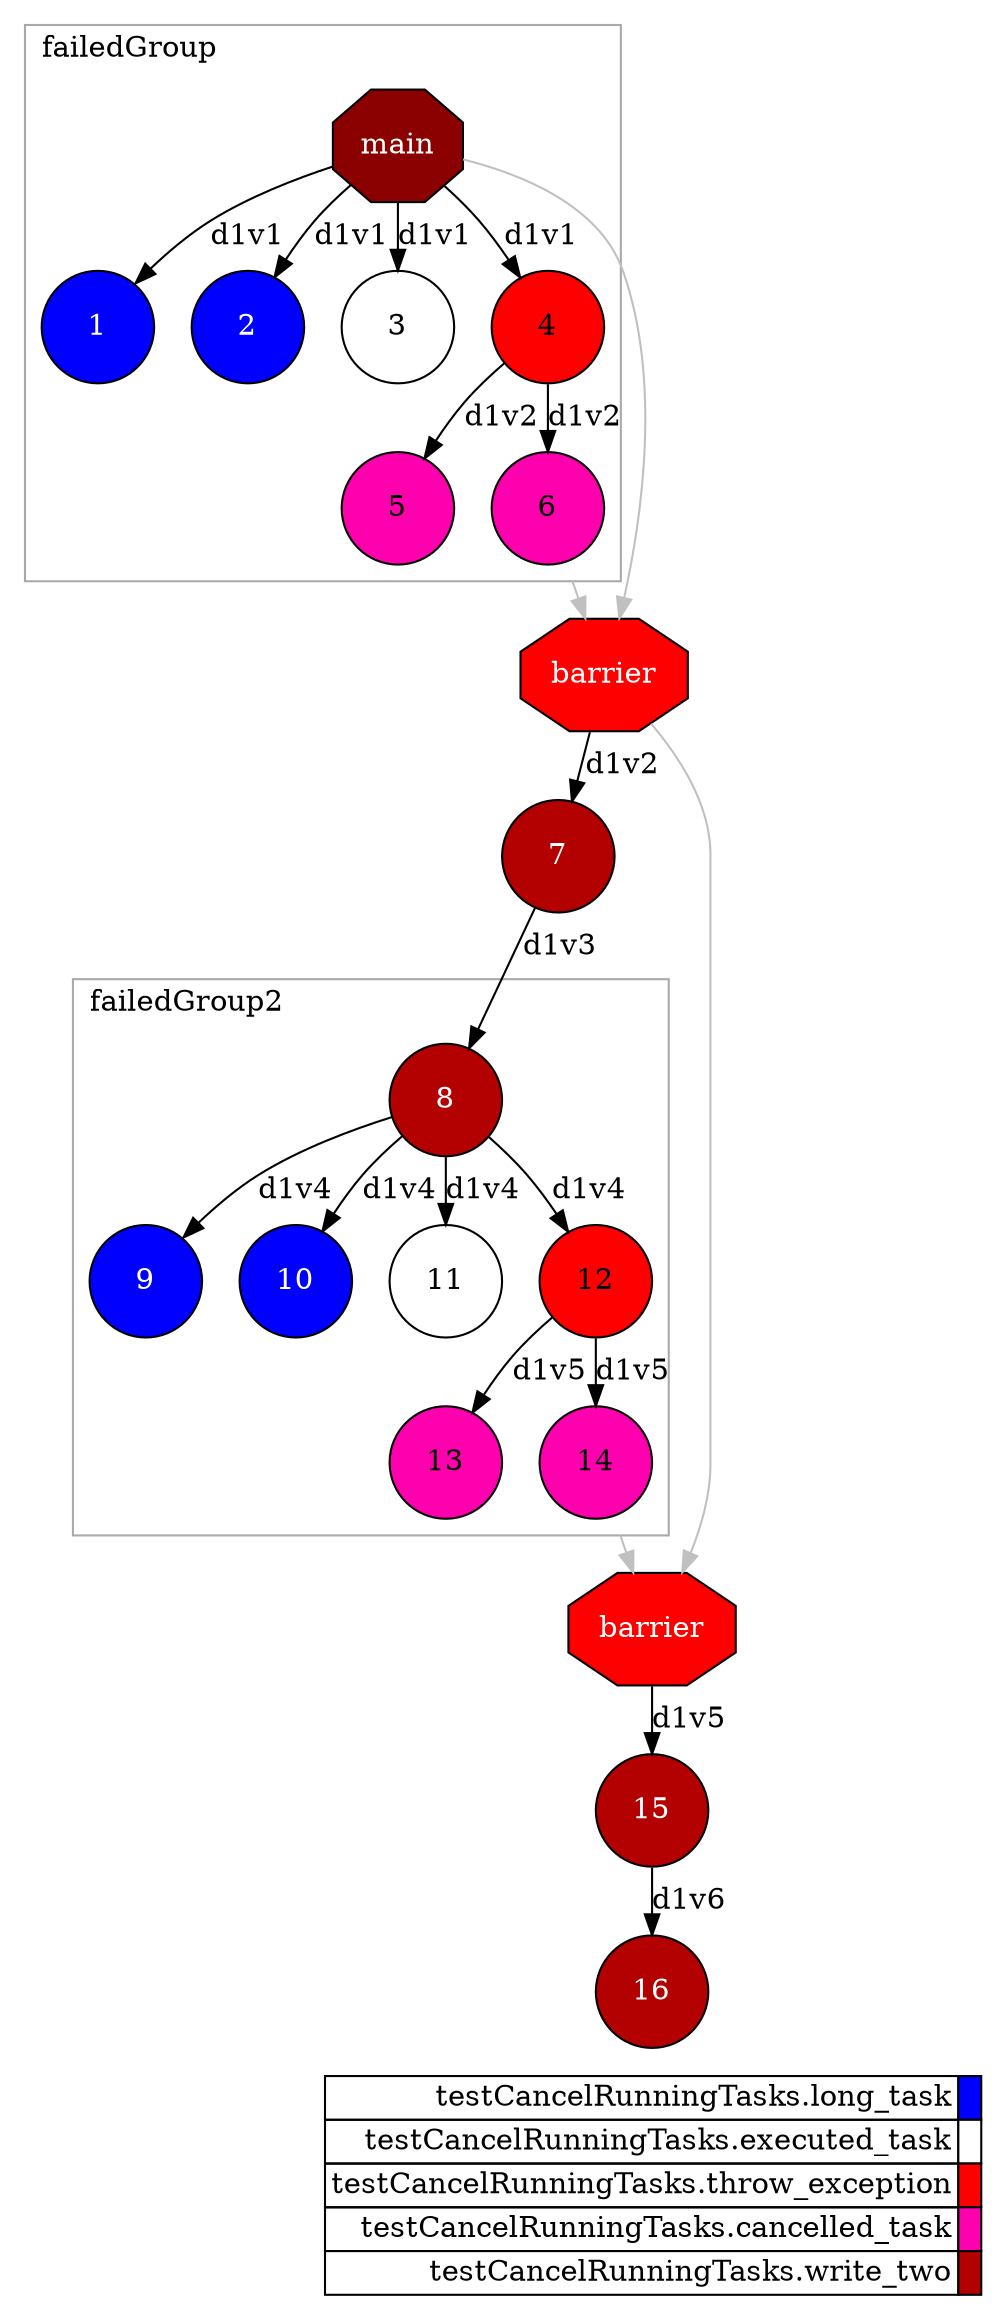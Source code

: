 digraph {
  rankdir=TB;
  labeljust="l";
  compound= true;
  subgraph dependence_graph {
    ranksep=0.20;
    node[height=0.75];

Synchro0[label="main", shape=octagon, style=filled fillcolor="#8B0000" fontcolor="#FFFFFF"];
subgraph clusterTasksfailedGroup {
shape=rect;
node[height=0.75];
color="#A9A9A9"; 
label="failedGroup";

1[shape=circle, style=filled fillcolor="#0000ff" fontcolor="#ffffff"];
Synchro0 -> 1 [label="d1v1"];
2[shape=circle, style=filled fillcolor="#0000ff" fontcolor="#ffffff"];
Synchro0 -> 2 [label="d1v1"];
3[shape=circle, style=filled fillcolor="#ffffff" fontcolor="#000000"];
Synchro0 -> 3 [label="d1v1"];
4[shape=circle, style=filled fillcolor="#ff0000" fontcolor="#000000"];
Synchro0 -> 4 [label="d1v1"];
5[shape=circle, style=filled fillcolor="#ff00ae" fontcolor="#000000"];
4 -> 5 [label="d1v2"];
6[shape=circle, style=filled fillcolor="#ff00ae" fontcolor="#000000"];
4 -> 6 [label="d1v2"];
}

Synchro1[label="barrier", shape=octagon, style=filled fillcolor="#ff0000" fontcolor="#FFFFFF"];
Synchro0 -> Synchro1 [color=grey];
6 -> Synchro1 [color=grey][ ltail="clusterTasksfailedGroup" ];
7[shape=circle, style=filled fillcolor="#b30000" fontcolor="#ffffff"];
Synchro1 -> 7 [label="d1v2"];
8[shape=circle, style=filled fillcolor="#b30000" fontcolor="#ffffff"];
7 -> 8 [label="d1v3"];
subgraph clusterTasksfailedGroup2 {
shape=rect;
node[height=0.75];
color="#A9A9A9"; 
label="failedGroup2";

9[shape=circle, style=filled fillcolor="#0000ff" fontcolor="#ffffff"];
8 -> 9 [label="d1v4"];
10[shape=circle, style=filled fillcolor="#0000ff" fontcolor="#ffffff"];
8 -> 10 [label="d1v4"];
11[shape=circle, style=filled fillcolor="#ffffff" fontcolor="#000000"];
8 -> 11 [label="d1v4"];
12[shape=circle, style=filled fillcolor="#ff0000" fontcolor="#000000"];
8 -> 12 [label="d1v4"];
13[shape=circle, style=filled fillcolor="#ff00ae" fontcolor="#000000"];
12 -> 13 [label="d1v5"];
14[shape=circle, style=filled fillcolor="#ff00ae" fontcolor="#000000"];
12 -> 14 [label="d1v5"];
}

Synchro2[label="barrier", shape=octagon, style=filled fillcolor="#ff0000" fontcolor="#FFFFFF"];
Synchro1 -> Synchro2 [color=grey];
14 -> Synchro2 [color=grey][ ltail="clusterTasksfailedGroup2" ];
15[shape=circle, style=filled fillcolor="#b30000" fontcolor="#ffffff"];
Synchro2 -> 15 [label="d1v5"];
16[shape=circle, style=filled fillcolor="#b30000" fontcolor="#ffffff"];
15 -> 16 [label="d1v6"];  }
  subgraph legend {
    rank=sink;
    node [shape=plaintext, height=0.75];
    ranksep=0.20;
    label = "Legend";
    key [label=<
      <table border="0" cellpadding="2" cellspacing="0" cellborder="1">
<tr>
<td align="right">testCancelRunningTasks.long_task</td>
<td bgcolor="#0000ff">&nbsp;</td>
</tr>
<tr>
<td align="right">testCancelRunningTasks.executed_task</td>
<td bgcolor="#ffffff">&nbsp;</td>
</tr>
<tr>
<td align="right">testCancelRunningTasks.throw_exception</td>
<td bgcolor="#ff0000">&nbsp;</td>
</tr>
<tr>
<td align="right">testCancelRunningTasks.cancelled_task</td>
<td bgcolor="#ff00ae">&nbsp;</td>
</tr>
<tr>
<td align="right">testCancelRunningTasks.write_two</td>
<td bgcolor="#b30000">&nbsp;</td>
</tr>
      </table>
    >]
  }
}
